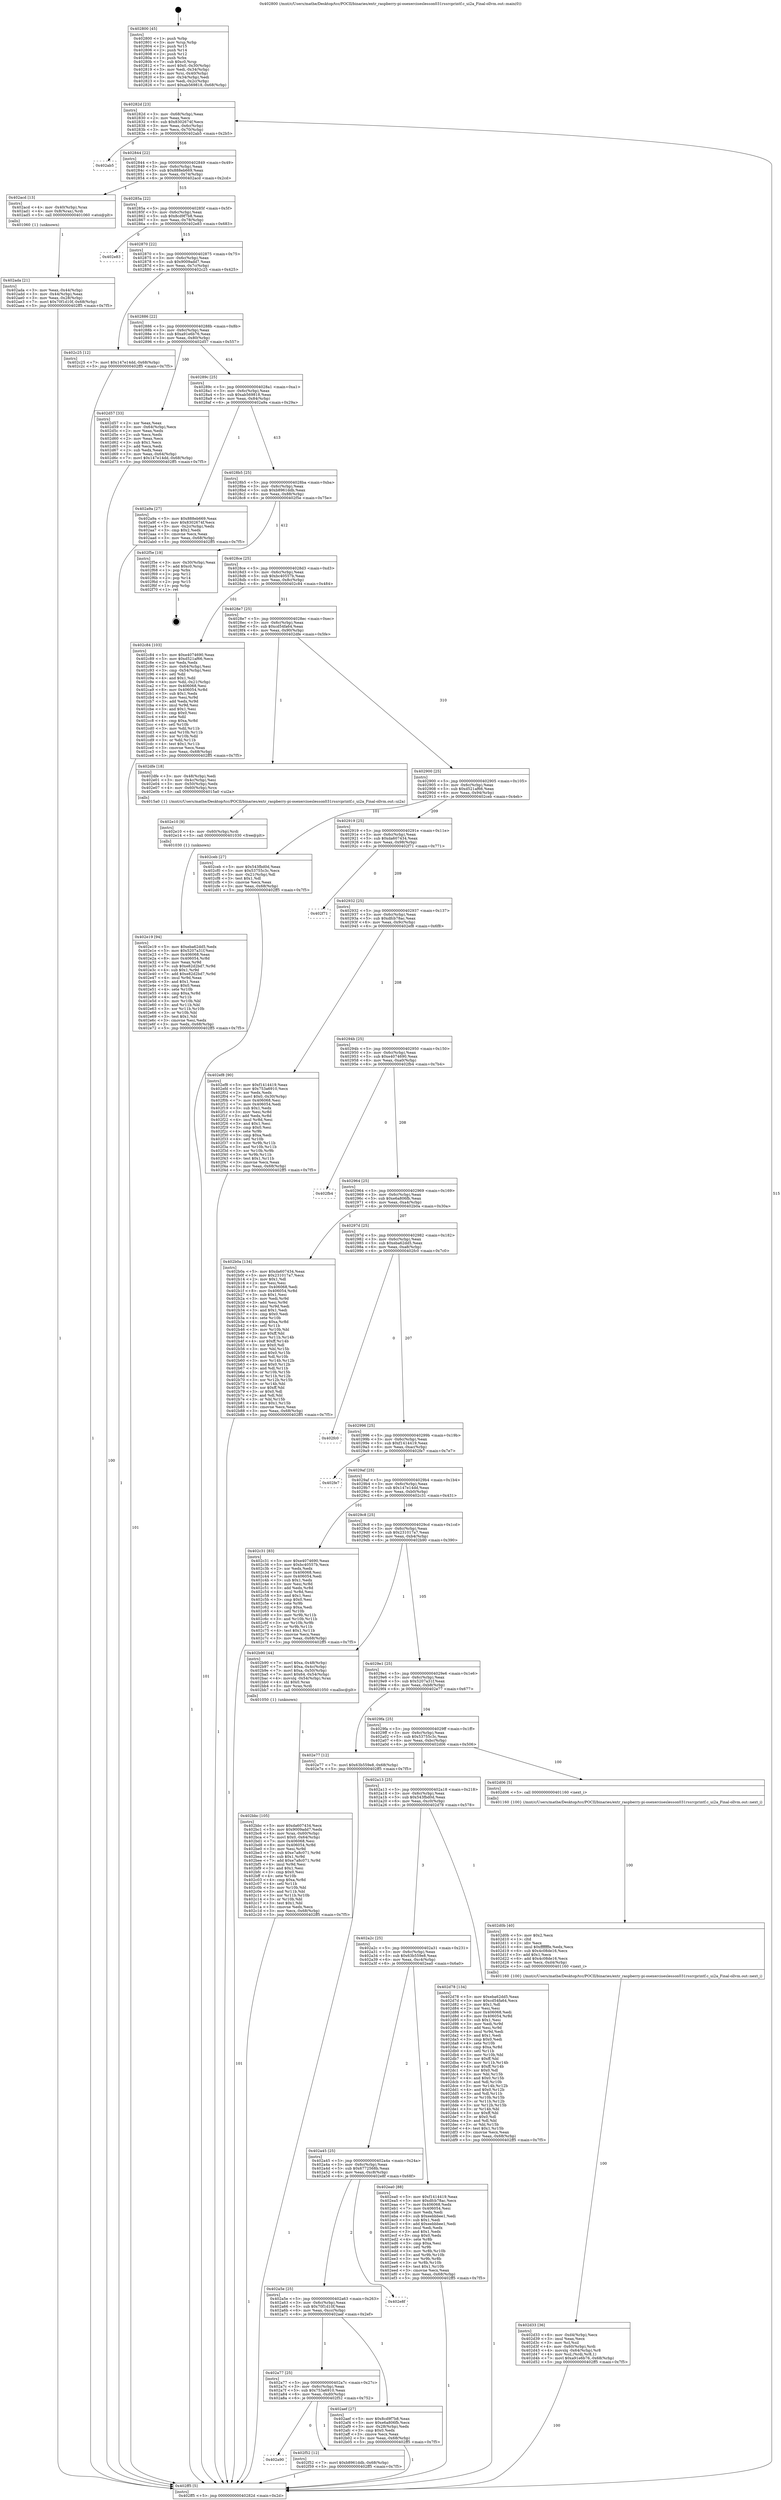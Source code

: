 digraph "0x402800" {
  label = "0x402800 (/mnt/c/Users/mathe/Desktop/tcc/POCII/binaries/extr_raspberry-pi-osexerciseslesson031rssrcprintf.c_ui2a_Final-ollvm.out::main(0))"
  labelloc = "t"
  node[shape=record]

  Entry [label="",width=0.3,height=0.3,shape=circle,fillcolor=black,style=filled]
  "0x40282d" [label="{
     0x40282d [23]\l
     | [instrs]\l
     &nbsp;&nbsp;0x40282d \<+3\>: mov -0x68(%rbp),%eax\l
     &nbsp;&nbsp;0x402830 \<+2\>: mov %eax,%ecx\l
     &nbsp;&nbsp;0x402832 \<+6\>: sub $0x8302674f,%ecx\l
     &nbsp;&nbsp;0x402838 \<+3\>: mov %eax,-0x6c(%rbp)\l
     &nbsp;&nbsp;0x40283b \<+3\>: mov %ecx,-0x70(%rbp)\l
     &nbsp;&nbsp;0x40283e \<+6\>: je 0000000000402ab5 \<main+0x2b5\>\l
  }"]
  "0x402ab5" [label="{
     0x402ab5\l
  }", style=dashed]
  "0x402844" [label="{
     0x402844 [22]\l
     | [instrs]\l
     &nbsp;&nbsp;0x402844 \<+5\>: jmp 0000000000402849 \<main+0x49\>\l
     &nbsp;&nbsp;0x402849 \<+3\>: mov -0x6c(%rbp),%eax\l
     &nbsp;&nbsp;0x40284c \<+5\>: sub $0x888eb669,%eax\l
     &nbsp;&nbsp;0x402851 \<+3\>: mov %eax,-0x74(%rbp)\l
     &nbsp;&nbsp;0x402854 \<+6\>: je 0000000000402acd \<main+0x2cd\>\l
  }"]
  Exit [label="",width=0.3,height=0.3,shape=circle,fillcolor=black,style=filled,peripheries=2]
  "0x402acd" [label="{
     0x402acd [13]\l
     | [instrs]\l
     &nbsp;&nbsp;0x402acd \<+4\>: mov -0x40(%rbp),%rax\l
     &nbsp;&nbsp;0x402ad1 \<+4\>: mov 0x8(%rax),%rdi\l
     &nbsp;&nbsp;0x402ad5 \<+5\>: call 0000000000401060 \<atoi@plt\>\l
     | [calls]\l
     &nbsp;&nbsp;0x401060 \{1\} (unknown)\l
  }"]
  "0x40285a" [label="{
     0x40285a [22]\l
     | [instrs]\l
     &nbsp;&nbsp;0x40285a \<+5\>: jmp 000000000040285f \<main+0x5f\>\l
     &nbsp;&nbsp;0x40285f \<+3\>: mov -0x6c(%rbp),%eax\l
     &nbsp;&nbsp;0x402862 \<+5\>: sub $0x8cd9f7b8,%eax\l
     &nbsp;&nbsp;0x402867 \<+3\>: mov %eax,-0x78(%rbp)\l
     &nbsp;&nbsp;0x40286a \<+6\>: je 0000000000402e83 \<main+0x683\>\l
  }"]
  "0x402a90" [label="{
     0x402a90\l
  }", style=dashed]
  "0x402e83" [label="{
     0x402e83\l
  }", style=dashed]
  "0x402870" [label="{
     0x402870 [22]\l
     | [instrs]\l
     &nbsp;&nbsp;0x402870 \<+5\>: jmp 0000000000402875 \<main+0x75\>\l
     &nbsp;&nbsp;0x402875 \<+3\>: mov -0x6c(%rbp),%eax\l
     &nbsp;&nbsp;0x402878 \<+5\>: sub $0x9009add7,%eax\l
     &nbsp;&nbsp;0x40287d \<+3\>: mov %eax,-0x7c(%rbp)\l
     &nbsp;&nbsp;0x402880 \<+6\>: je 0000000000402c25 \<main+0x425\>\l
  }"]
  "0x402f52" [label="{
     0x402f52 [12]\l
     | [instrs]\l
     &nbsp;&nbsp;0x402f52 \<+7\>: movl $0xb8961ddb,-0x68(%rbp)\l
     &nbsp;&nbsp;0x402f59 \<+5\>: jmp 0000000000402ff5 \<main+0x7f5\>\l
  }"]
  "0x402c25" [label="{
     0x402c25 [12]\l
     | [instrs]\l
     &nbsp;&nbsp;0x402c25 \<+7\>: movl $0x147e14dd,-0x68(%rbp)\l
     &nbsp;&nbsp;0x402c2c \<+5\>: jmp 0000000000402ff5 \<main+0x7f5\>\l
  }"]
  "0x402886" [label="{
     0x402886 [22]\l
     | [instrs]\l
     &nbsp;&nbsp;0x402886 \<+5\>: jmp 000000000040288b \<main+0x8b\>\l
     &nbsp;&nbsp;0x40288b \<+3\>: mov -0x6c(%rbp),%eax\l
     &nbsp;&nbsp;0x40288e \<+5\>: sub $0xa91e6b76,%eax\l
     &nbsp;&nbsp;0x402893 \<+3\>: mov %eax,-0x80(%rbp)\l
     &nbsp;&nbsp;0x402896 \<+6\>: je 0000000000402d57 \<main+0x557\>\l
  }"]
  "0x402e19" [label="{
     0x402e19 [94]\l
     | [instrs]\l
     &nbsp;&nbsp;0x402e19 \<+5\>: mov $0xeba62dd5,%edx\l
     &nbsp;&nbsp;0x402e1e \<+5\>: mov $0x5207a31f,%esi\l
     &nbsp;&nbsp;0x402e23 \<+7\>: mov 0x406068,%eax\l
     &nbsp;&nbsp;0x402e2a \<+8\>: mov 0x406054,%r8d\l
     &nbsp;&nbsp;0x402e32 \<+3\>: mov %eax,%r9d\l
     &nbsp;&nbsp;0x402e35 \<+7\>: sub $0xe82d2bd7,%r9d\l
     &nbsp;&nbsp;0x402e3c \<+4\>: sub $0x1,%r9d\l
     &nbsp;&nbsp;0x402e40 \<+7\>: add $0xe82d2bd7,%r9d\l
     &nbsp;&nbsp;0x402e47 \<+4\>: imul %r9d,%eax\l
     &nbsp;&nbsp;0x402e4b \<+3\>: and $0x1,%eax\l
     &nbsp;&nbsp;0x402e4e \<+3\>: cmp $0x0,%eax\l
     &nbsp;&nbsp;0x402e51 \<+4\>: sete %r10b\l
     &nbsp;&nbsp;0x402e55 \<+4\>: cmp $0xa,%r8d\l
     &nbsp;&nbsp;0x402e59 \<+4\>: setl %r11b\l
     &nbsp;&nbsp;0x402e5d \<+3\>: mov %r10b,%bl\l
     &nbsp;&nbsp;0x402e60 \<+3\>: and %r11b,%bl\l
     &nbsp;&nbsp;0x402e63 \<+3\>: xor %r11b,%r10b\l
     &nbsp;&nbsp;0x402e66 \<+3\>: or %r10b,%bl\l
     &nbsp;&nbsp;0x402e69 \<+3\>: test $0x1,%bl\l
     &nbsp;&nbsp;0x402e6c \<+3\>: cmovne %esi,%edx\l
     &nbsp;&nbsp;0x402e6f \<+3\>: mov %edx,-0x68(%rbp)\l
     &nbsp;&nbsp;0x402e72 \<+5\>: jmp 0000000000402ff5 \<main+0x7f5\>\l
  }"]
  "0x402d57" [label="{
     0x402d57 [33]\l
     | [instrs]\l
     &nbsp;&nbsp;0x402d57 \<+2\>: xor %eax,%eax\l
     &nbsp;&nbsp;0x402d59 \<+3\>: mov -0x64(%rbp),%ecx\l
     &nbsp;&nbsp;0x402d5c \<+2\>: mov %eax,%edx\l
     &nbsp;&nbsp;0x402d5e \<+2\>: sub %ecx,%edx\l
     &nbsp;&nbsp;0x402d60 \<+2\>: mov %eax,%ecx\l
     &nbsp;&nbsp;0x402d62 \<+3\>: sub $0x1,%ecx\l
     &nbsp;&nbsp;0x402d65 \<+2\>: add %ecx,%edx\l
     &nbsp;&nbsp;0x402d67 \<+2\>: sub %edx,%eax\l
     &nbsp;&nbsp;0x402d69 \<+3\>: mov %eax,-0x64(%rbp)\l
     &nbsp;&nbsp;0x402d6c \<+7\>: movl $0x147e14dd,-0x68(%rbp)\l
     &nbsp;&nbsp;0x402d73 \<+5\>: jmp 0000000000402ff5 \<main+0x7f5\>\l
  }"]
  "0x40289c" [label="{
     0x40289c [25]\l
     | [instrs]\l
     &nbsp;&nbsp;0x40289c \<+5\>: jmp 00000000004028a1 \<main+0xa1\>\l
     &nbsp;&nbsp;0x4028a1 \<+3\>: mov -0x6c(%rbp),%eax\l
     &nbsp;&nbsp;0x4028a4 \<+5\>: sub $0xab569818,%eax\l
     &nbsp;&nbsp;0x4028a9 \<+6\>: mov %eax,-0x84(%rbp)\l
     &nbsp;&nbsp;0x4028af \<+6\>: je 0000000000402a9a \<main+0x29a\>\l
  }"]
  "0x402e10" [label="{
     0x402e10 [9]\l
     | [instrs]\l
     &nbsp;&nbsp;0x402e10 \<+4\>: mov -0x60(%rbp),%rdi\l
     &nbsp;&nbsp;0x402e14 \<+5\>: call 0000000000401030 \<free@plt\>\l
     | [calls]\l
     &nbsp;&nbsp;0x401030 \{1\} (unknown)\l
  }"]
  "0x402a9a" [label="{
     0x402a9a [27]\l
     | [instrs]\l
     &nbsp;&nbsp;0x402a9a \<+5\>: mov $0x888eb669,%eax\l
     &nbsp;&nbsp;0x402a9f \<+5\>: mov $0x8302674f,%ecx\l
     &nbsp;&nbsp;0x402aa4 \<+3\>: mov -0x2c(%rbp),%edx\l
     &nbsp;&nbsp;0x402aa7 \<+3\>: cmp $0x2,%edx\l
     &nbsp;&nbsp;0x402aaa \<+3\>: cmovne %ecx,%eax\l
     &nbsp;&nbsp;0x402aad \<+3\>: mov %eax,-0x68(%rbp)\l
     &nbsp;&nbsp;0x402ab0 \<+5\>: jmp 0000000000402ff5 \<main+0x7f5\>\l
  }"]
  "0x4028b5" [label="{
     0x4028b5 [25]\l
     | [instrs]\l
     &nbsp;&nbsp;0x4028b5 \<+5\>: jmp 00000000004028ba \<main+0xba\>\l
     &nbsp;&nbsp;0x4028ba \<+3\>: mov -0x6c(%rbp),%eax\l
     &nbsp;&nbsp;0x4028bd \<+5\>: sub $0xb8961ddb,%eax\l
     &nbsp;&nbsp;0x4028c2 \<+6\>: mov %eax,-0x88(%rbp)\l
     &nbsp;&nbsp;0x4028c8 \<+6\>: je 0000000000402f5e \<main+0x75e\>\l
  }"]
  "0x402ff5" [label="{
     0x402ff5 [5]\l
     | [instrs]\l
     &nbsp;&nbsp;0x402ff5 \<+5\>: jmp 000000000040282d \<main+0x2d\>\l
  }"]
  "0x402800" [label="{
     0x402800 [45]\l
     | [instrs]\l
     &nbsp;&nbsp;0x402800 \<+1\>: push %rbp\l
     &nbsp;&nbsp;0x402801 \<+3\>: mov %rsp,%rbp\l
     &nbsp;&nbsp;0x402804 \<+2\>: push %r15\l
     &nbsp;&nbsp;0x402806 \<+2\>: push %r14\l
     &nbsp;&nbsp;0x402808 \<+2\>: push %r12\l
     &nbsp;&nbsp;0x40280a \<+1\>: push %rbx\l
     &nbsp;&nbsp;0x40280b \<+7\>: sub $0xc0,%rsp\l
     &nbsp;&nbsp;0x402812 \<+7\>: movl $0x0,-0x30(%rbp)\l
     &nbsp;&nbsp;0x402819 \<+3\>: mov %edi,-0x34(%rbp)\l
     &nbsp;&nbsp;0x40281c \<+4\>: mov %rsi,-0x40(%rbp)\l
     &nbsp;&nbsp;0x402820 \<+3\>: mov -0x34(%rbp),%edi\l
     &nbsp;&nbsp;0x402823 \<+3\>: mov %edi,-0x2c(%rbp)\l
     &nbsp;&nbsp;0x402826 \<+7\>: movl $0xab569818,-0x68(%rbp)\l
  }"]
  "0x402ada" [label="{
     0x402ada [21]\l
     | [instrs]\l
     &nbsp;&nbsp;0x402ada \<+3\>: mov %eax,-0x44(%rbp)\l
     &nbsp;&nbsp;0x402add \<+3\>: mov -0x44(%rbp),%eax\l
     &nbsp;&nbsp;0x402ae0 \<+3\>: mov %eax,-0x28(%rbp)\l
     &nbsp;&nbsp;0x402ae3 \<+7\>: movl $0x70f1d10f,-0x68(%rbp)\l
     &nbsp;&nbsp;0x402aea \<+5\>: jmp 0000000000402ff5 \<main+0x7f5\>\l
  }"]
  "0x402d33" [label="{
     0x402d33 [36]\l
     | [instrs]\l
     &nbsp;&nbsp;0x402d33 \<+6\>: mov -0xd4(%rbp),%ecx\l
     &nbsp;&nbsp;0x402d39 \<+3\>: imul %eax,%ecx\l
     &nbsp;&nbsp;0x402d3c \<+3\>: mov %cl,%sil\l
     &nbsp;&nbsp;0x402d3f \<+4\>: mov -0x60(%rbp),%rdi\l
     &nbsp;&nbsp;0x402d43 \<+4\>: movslq -0x64(%rbp),%r8\l
     &nbsp;&nbsp;0x402d47 \<+4\>: mov %sil,(%rdi,%r8,1)\l
     &nbsp;&nbsp;0x402d4b \<+7\>: movl $0xa91e6b76,-0x68(%rbp)\l
     &nbsp;&nbsp;0x402d52 \<+5\>: jmp 0000000000402ff5 \<main+0x7f5\>\l
  }"]
  "0x402f5e" [label="{
     0x402f5e [19]\l
     | [instrs]\l
     &nbsp;&nbsp;0x402f5e \<+3\>: mov -0x30(%rbp),%eax\l
     &nbsp;&nbsp;0x402f61 \<+7\>: add $0xc0,%rsp\l
     &nbsp;&nbsp;0x402f68 \<+1\>: pop %rbx\l
     &nbsp;&nbsp;0x402f69 \<+2\>: pop %r12\l
     &nbsp;&nbsp;0x402f6b \<+2\>: pop %r14\l
     &nbsp;&nbsp;0x402f6d \<+2\>: pop %r15\l
     &nbsp;&nbsp;0x402f6f \<+1\>: pop %rbp\l
     &nbsp;&nbsp;0x402f70 \<+1\>: ret\l
  }"]
  "0x4028ce" [label="{
     0x4028ce [25]\l
     | [instrs]\l
     &nbsp;&nbsp;0x4028ce \<+5\>: jmp 00000000004028d3 \<main+0xd3\>\l
     &nbsp;&nbsp;0x4028d3 \<+3\>: mov -0x6c(%rbp),%eax\l
     &nbsp;&nbsp;0x4028d6 \<+5\>: sub $0xbc40557b,%eax\l
     &nbsp;&nbsp;0x4028db \<+6\>: mov %eax,-0x8c(%rbp)\l
     &nbsp;&nbsp;0x4028e1 \<+6\>: je 0000000000402c84 \<main+0x484\>\l
  }"]
  "0x402d0b" [label="{
     0x402d0b [40]\l
     | [instrs]\l
     &nbsp;&nbsp;0x402d0b \<+5\>: mov $0x2,%ecx\l
     &nbsp;&nbsp;0x402d10 \<+1\>: cltd\l
     &nbsp;&nbsp;0x402d11 \<+2\>: idiv %ecx\l
     &nbsp;&nbsp;0x402d13 \<+6\>: imul $0xfffffffe,%edx,%ecx\l
     &nbsp;&nbsp;0x402d19 \<+6\>: sub $0x4c08de16,%ecx\l
     &nbsp;&nbsp;0x402d1f \<+3\>: add $0x1,%ecx\l
     &nbsp;&nbsp;0x402d22 \<+6\>: add $0x4c08de16,%ecx\l
     &nbsp;&nbsp;0x402d28 \<+6\>: mov %ecx,-0xd4(%rbp)\l
     &nbsp;&nbsp;0x402d2e \<+5\>: call 0000000000401160 \<next_i\>\l
     | [calls]\l
     &nbsp;&nbsp;0x401160 \{100\} (/mnt/c/Users/mathe/Desktop/tcc/POCII/binaries/extr_raspberry-pi-osexerciseslesson031rssrcprintf.c_ui2a_Final-ollvm.out::next_i)\l
  }"]
  "0x402c84" [label="{
     0x402c84 [103]\l
     | [instrs]\l
     &nbsp;&nbsp;0x402c84 \<+5\>: mov $0xe4074690,%eax\l
     &nbsp;&nbsp;0x402c89 \<+5\>: mov $0xd521af66,%ecx\l
     &nbsp;&nbsp;0x402c8e \<+2\>: xor %edx,%edx\l
     &nbsp;&nbsp;0x402c90 \<+3\>: mov -0x64(%rbp),%esi\l
     &nbsp;&nbsp;0x402c93 \<+3\>: cmp -0x54(%rbp),%esi\l
     &nbsp;&nbsp;0x402c96 \<+4\>: setl %dil\l
     &nbsp;&nbsp;0x402c9a \<+4\>: and $0x1,%dil\l
     &nbsp;&nbsp;0x402c9e \<+4\>: mov %dil,-0x21(%rbp)\l
     &nbsp;&nbsp;0x402ca2 \<+7\>: mov 0x406068,%esi\l
     &nbsp;&nbsp;0x402ca9 \<+8\>: mov 0x406054,%r8d\l
     &nbsp;&nbsp;0x402cb1 \<+3\>: sub $0x1,%edx\l
     &nbsp;&nbsp;0x402cb4 \<+3\>: mov %esi,%r9d\l
     &nbsp;&nbsp;0x402cb7 \<+3\>: add %edx,%r9d\l
     &nbsp;&nbsp;0x402cba \<+4\>: imul %r9d,%esi\l
     &nbsp;&nbsp;0x402cbe \<+3\>: and $0x1,%esi\l
     &nbsp;&nbsp;0x402cc1 \<+3\>: cmp $0x0,%esi\l
     &nbsp;&nbsp;0x402cc4 \<+4\>: sete %dil\l
     &nbsp;&nbsp;0x402cc8 \<+4\>: cmp $0xa,%r8d\l
     &nbsp;&nbsp;0x402ccc \<+4\>: setl %r10b\l
     &nbsp;&nbsp;0x402cd0 \<+3\>: mov %dil,%r11b\l
     &nbsp;&nbsp;0x402cd3 \<+3\>: and %r10b,%r11b\l
     &nbsp;&nbsp;0x402cd6 \<+3\>: xor %r10b,%dil\l
     &nbsp;&nbsp;0x402cd9 \<+3\>: or %dil,%r11b\l
     &nbsp;&nbsp;0x402cdc \<+4\>: test $0x1,%r11b\l
     &nbsp;&nbsp;0x402ce0 \<+3\>: cmovne %ecx,%eax\l
     &nbsp;&nbsp;0x402ce3 \<+3\>: mov %eax,-0x68(%rbp)\l
     &nbsp;&nbsp;0x402ce6 \<+5\>: jmp 0000000000402ff5 \<main+0x7f5\>\l
  }"]
  "0x4028e7" [label="{
     0x4028e7 [25]\l
     | [instrs]\l
     &nbsp;&nbsp;0x4028e7 \<+5\>: jmp 00000000004028ec \<main+0xec\>\l
     &nbsp;&nbsp;0x4028ec \<+3\>: mov -0x6c(%rbp),%eax\l
     &nbsp;&nbsp;0x4028ef \<+5\>: sub $0xcd54fa64,%eax\l
     &nbsp;&nbsp;0x4028f4 \<+6\>: mov %eax,-0x90(%rbp)\l
     &nbsp;&nbsp;0x4028fa \<+6\>: je 0000000000402dfe \<main+0x5fe\>\l
  }"]
  "0x402bbc" [label="{
     0x402bbc [105]\l
     | [instrs]\l
     &nbsp;&nbsp;0x402bbc \<+5\>: mov $0xda607434,%ecx\l
     &nbsp;&nbsp;0x402bc1 \<+5\>: mov $0x9009add7,%edx\l
     &nbsp;&nbsp;0x402bc6 \<+4\>: mov %rax,-0x60(%rbp)\l
     &nbsp;&nbsp;0x402bca \<+7\>: movl $0x0,-0x64(%rbp)\l
     &nbsp;&nbsp;0x402bd1 \<+7\>: mov 0x406068,%esi\l
     &nbsp;&nbsp;0x402bd8 \<+8\>: mov 0x406054,%r8d\l
     &nbsp;&nbsp;0x402be0 \<+3\>: mov %esi,%r9d\l
     &nbsp;&nbsp;0x402be3 \<+7\>: sub $0xe7a8c071,%r9d\l
     &nbsp;&nbsp;0x402bea \<+4\>: sub $0x1,%r9d\l
     &nbsp;&nbsp;0x402bee \<+7\>: add $0xe7a8c071,%r9d\l
     &nbsp;&nbsp;0x402bf5 \<+4\>: imul %r9d,%esi\l
     &nbsp;&nbsp;0x402bf9 \<+3\>: and $0x1,%esi\l
     &nbsp;&nbsp;0x402bfc \<+3\>: cmp $0x0,%esi\l
     &nbsp;&nbsp;0x402bff \<+4\>: sete %r10b\l
     &nbsp;&nbsp;0x402c03 \<+4\>: cmp $0xa,%r8d\l
     &nbsp;&nbsp;0x402c07 \<+4\>: setl %r11b\l
     &nbsp;&nbsp;0x402c0b \<+3\>: mov %r10b,%bl\l
     &nbsp;&nbsp;0x402c0e \<+3\>: and %r11b,%bl\l
     &nbsp;&nbsp;0x402c11 \<+3\>: xor %r11b,%r10b\l
     &nbsp;&nbsp;0x402c14 \<+3\>: or %r10b,%bl\l
     &nbsp;&nbsp;0x402c17 \<+3\>: test $0x1,%bl\l
     &nbsp;&nbsp;0x402c1a \<+3\>: cmovne %edx,%ecx\l
     &nbsp;&nbsp;0x402c1d \<+3\>: mov %ecx,-0x68(%rbp)\l
     &nbsp;&nbsp;0x402c20 \<+5\>: jmp 0000000000402ff5 \<main+0x7f5\>\l
  }"]
  "0x402dfe" [label="{
     0x402dfe [18]\l
     | [instrs]\l
     &nbsp;&nbsp;0x402dfe \<+3\>: mov -0x48(%rbp),%edi\l
     &nbsp;&nbsp;0x402e01 \<+3\>: mov -0x4c(%rbp),%esi\l
     &nbsp;&nbsp;0x402e04 \<+3\>: mov -0x50(%rbp),%edx\l
     &nbsp;&nbsp;0x402e07 \<+4\>: mov -0x60(%rbp),%rcx\l
     &nbsp;&nbsp;0x402e0b \<+5\>: call 00000000004015a0 \<ui2a\>\l
     | [calls]\l
     &nbsp;&nbsp;0x4015a0 \{1\} (/mnt/c/Users/mathe/Desktop/tcc/POCII/binaries/extr_raspberry-pi-osexerciseslesson031rssrcprintf.c_ui2a_Final-ollvm.out::ui2a)\l
  }"]
  "0x402900" [label="{
     0x402900 [25]\l
     | [instrs]\l
     &nbsp;&nbsp;0x402900 \<+5\>: jmp 0000000000402905 \<main+0x105\>\l
     &nbsp;&nbsp;0x402905 \<+3\>: mov -0x6c(%rbp),%eax\l
     &nbsp;&nbsp;0x402908 \<+5\>: sub $0xd521af66,%eax\l
     &nbsp;&nbsp;0x40290d \<+6\>: mov %eax,-0x94(%rbp)\l
     &nbsp;&nbsp;0x402913 \<+6\>: je 0000000000402ceb \<main+0x4eb\>\l
  }"]
  "0x402a77" [label="{
     0x402a77 [25]\l
     | [instrs]\l
     &nbsp;&nbsp;0x402a77 \<+5\>: jmp 0000000000402a7c \<main+0x27c\>\l
     &nbsp;&nbsp;0x402a7c \<+3\>: mov -0x6c(%rbp),%eax\l
     &nbsp;&nbsp;0x402a7f \<+5\>: sub $0x753a6910,%eax\l
     &nbsp;&nbsp;0x402a84 \<+6\>: mov %eax,-0xd0(%rbp)\l
     &nbsp;&nbsp;0x402a8a \<+6\>: je 0000000000402f52 \<main+0x752\>\l
  }"]
  "0x402ceb" [label="{
     0x402ceb [27]\l
     | [instrs]\l
     &nbsp;&nbsp;0x402ceb \<+5\>: mov $0x543fbd0d,%eax\l
     &nbsp;&nbsp;0x402cf0 \<+5\>: mov $0x53755c3c,%ecx\l
     &nbsp;&nbsp;0x402cf5 \<+3\>: mov -0x21(%rbp),%dl\l
     &nbsp;&nbsp;0x402cf8 \<+3\>: test $0x1,%dl\l
     &nbsp;&nbsp;0x402cfb \<+3\>: cmovne %ecx,%eax\l
     &nbsp;&nbsp;0x402cfe \<+3\>: mov %eax,-0x68(%rbp)\l
     &nbsp;&nbsp;0x402d01 \<+5\>: jmp 0000000000402ff5 \<main+0x7f5\>\l
  }"]
  "0x402919" [label="{
     0x402919 [25]\l
     | [instrs]\l
     &nbsp;&nbsp;0x402919 \<+5\>: jmp 000000000040291e \<main+0x11e\>\l
     &nbsp;&nbsp;0x40291e \<+3\>: mov -0x6c(%rbp),%eax\l
     &nbsp;&nbsp;0x402921 \<+5\>: sub $0xda607434,%eax\l
     &nbsp;&nbsp;0x402926 \<+6\>: mov %eax,-0x98(%rbp)\l
     &nbsp;&nbsp;0x40292c \<+6\>: je 0000000000402f71 \<main+0x771\>\l
  }"]
  "0x402aef" [label="{
     0x402aef [27]\l
     | [instrs]\l
     &nbsp;&nbsp;0x402aef \<+5\>: mov $0x8cd9f7b8,%eax\l
     &nbsp;&nbsp;0x402af4 \<+5\>: mov $0xe6a806fb,%ecx\l
     &nbsp;&nbsp;0x402af9 \<+3\>: mov -0x28(%rbp),%edx\l
     &nbsp;&nbsp;0x402afc \<+3\>: cmp $0x0,%edx\l
     &nbsp;&nbsp;0x402aff \<+3\>: cmove %ecx,%eax\l
     &nbsp;&nbsp;0x402b02 \<+3\>: mov %eax,-0x68(%rbp)\l
     &nbsp;&nbsp;0x402b05 \<+5\>: jmp 0000000000402ff5 \<main+0x7f5\>\l
  }"]
  "0x402f71" [label="{
     0x402f71\l
  }", style=dashed]
  "0x402932" [label="{
     0x402932 [25]\l
     | [instrs]\l
     &nbsp;&nbsp;0x402932 \<+5\>: jmp 0000000000402937 \<main+0x137\>\l
     &nbsp;&nbsp;0x402937 \<+3\>: mov -0x6c(%rbp),%eax\l
     &nbsp;&nbsp;0x40293a \<+5\>: sub $0xdfcb78ac,%eax\l
     &nbsp;&nbsp;0x40293f \<+6\>: mov %eax,-0x9c(%rbp)\l
     &nbsp;&nbsp;0x402945 \<+6\>: je 0000000000402ef8 \<main+0x6f8\>\l
  }"]
  "0x402a5e" [label="{
     0x402a5e [25]\l
     | [instrs]\l
     &nbsp;&nbsp;0x402a5e \<+5\>: jmp 0000000000402a63 \<main+0x263\>\l
     &nbsp;&nbsp;0x402a63 \<+3\>: mov -0x6c(%rbp),%eax\l
     &nbsp;&nbsp;0x402a66 \<+5\>: sub $0x70f1d10f,%eax\l
     &nbsp;&nbsp;0x402a6b \<+6\>: mov %eax,-0xcc(%rbp)\l
     &nbsp;&nbsp;0x402a71 \<+6\>: je 0000000000402aef \<main+0x2ef\>\l
  }"]
  "0x402ef8" [label="{
     0x402ef8 [90]\l
     | [instrs]\l
     &nbsp;&nbsp;0x402ef8 \<+5\>: mov $0xf1414419,%eax\l
     &nbsp;&nbsp;0x402efd \<+5\>: mov $0x753a6910,%ecx\l
     &nbsp;&nbsp;0x402f02 \<+2\>: xor %edx,%edx\l
     &nbsp;&nbsp;0x402f04 \<+7\>: movl $0x0,-0x30(%rbp)\l
     &nbsp;&nbsp;0x402f0b \<+7\>: mov 0x406068,%esi\l
     &nbsp;&nbsp;0x402f12 \<+7\>: mov 0x406054,%edi\l
     &nbsp;&nbsp;0x402f19 \<+3\>: sub $0x1,%edx\l
     &nbsp;&nbsp;0x402f1c \<+3\>: mov %esi,%r8d\l
     &nbsp;&nbsp;0x402f1f \<+3\>: add %edx,%r8d\l
     &nbsp;&nbsp;0x402f22 \<+4\>: imul %r8d,%esi\l
     &nbsp;&nbsp;0x402f26 \<+3\>: and $0x1,%esi\l
     &nbsp;&nbsp;0x402f29 \<+3\>: cmp $0x0,%esi\l
     &nbsp;&nbsp;0x402f2c \<+4\>: sete %r9b\l
     &nbsp;&nbsp;0x402f30 \<+3\>: cmp $0xa,%edi\l
     &nbsp;&nbsp;0x402f33 \<+4\>: setl %r10b\l
     &nbsp;&nbsp;0x402f37 \<+3\>: mov %r9b,%r11b\l
     &nbsp;&nbsp;0x402f3a \<+3\>: and %r10b,%r11b\l
     &nbsp;&nbsp;0x402f3d \<+3\>: xor %r10b,%r9b\l
     &nbsp;&nbsp;0x402f40 \<+3\>: or %r9b,%r11b\l
     &nbsp;&nbsp;0x402f43 \<+4\>: test $0x1,%r11b\l
     &nbsp;&nbsp;0x402f47 \<+3\>: cmovne %ecx,%eax\l
     &nbsp;&nbsp;0x402f4a \<+3\>: mov %eax,-0x68(%rbp)\l
     &nbsp;&nbsp;0x402f4d \<+5\>: jmp 0000000000402ff5 \<main+0x7f5\>\l
  }"]
  "0x40294b" [label="{
     0x40294b [25]\l
     | [instrs]\l
     &nbsp;&nbsp;0x40294b \<+5\>: jmp 0000000000402950 \<main+0x150\>\l
     &nbsp;&nbsp;0x402950 \<+3\>: mov -0x6c(%rbp),%eax\l
     &nbsp;&nbsp;0x402953 \<+5\>: sub $0xe4074690,%eax\l
     &nbsp;&nbsp;0x402958 \<+6\>: mov %eax,-0xa0(%rbp)\l
     &nbsp;&nbsp;0x40295e \<+6\>: je 0000000000402fb4 \<main+0x7b4\>\l
  }"]
  "0x402e8f" [label="{
     0x402e8f\l
  }", style=dashed]
  "0x402fb4" [label="{
     0x402fb4\l
  }", style=dashed]
  "0x402964" [label="{
     0x402964 [25]\l
     | [instrs]\l
     &nbsp;&nbsp;0x402964 \<+5\>: jmp 0000000000402969 \<main+0x169\>\l
     &nbsp;&nbsp;0x402969 \<+3\>: mov -0x6c(%rbp),%eax\l
     &nbsp;&nbsp;0x40296c \<+5\>: sub $0xe6a806fb,%eax\l
     &nbsp;&nbsp;0x402971 \<+6\>: mov %eax,-0xa4(%rbp)\l
     &nbsp;&nbsp;0x402977 \<+6\>: je 0000000000402b0a \<main+0x30a\>\l
  }"]
  "0x402a45" [label="{
     0x402a45 [25]\l
     | [instrs]\l
     &nbsp;&nbsp;0x402a45 \<+5\>: jmp 0000000000402a4a \<main+0x24a\>\l
     &nbsp;&nbsp;0x402a4a \<+3\>: mov -0x6c(%rbp),%eax\l
     &nbsp;&nbsp;0x402a4d \<+5\>: sub $0x6772568b,%eax\l
     &nbsp;&nbsp;0x402a52 \<+6\>: mov %eax,-0xc8(%rbp)\l
     &nbsp;&nbsp;0x402a58 \<+6\>: je 0000000000402e8f \<main+0x68f\>\l
  }"]
  "0x402b0a" [label="{
     0x402b0a [134]\l
     | [instrs]\l
     &nbsp;&nbsp;0x402b0a \<+5\>: mov $0xda607434,%eax\l
     &nbsp;&nbsp;0x402b0f \<+5\>: mov $0x231017a7,%ecx\l
     &nbsp;&nbsp;0x402b14 \<+2\>: mov $0x1,%dl\l
     &nbsp;&nbsp;0x402b16 \<+2\>: xor %esi,%esi\l
     &nbsp;&nbsp;0x402b18 \<+7\>: mov 0x406068,%edi\l
     &nbsp;&nbsp;0x402b1f \<+8\>: mov 0x406054,%r8d\l
     &nbsp;&nbsp;0x402b27 \<+3\>: sub $0x1,%esi\l
     &nbsp;&nbsp;0x402b2a \<+3\>: mov %edi,%r9d\l
     &nbsp;&nbsp;0x402b2d \<+3\>: add %esi,%r9d\l
     &nbsp;&nbsp;0x402b30 \<+4\>: imul %r9d,%edi\l
     &nbsp;&nbsp;0x402b34 \<+3\>: and $0x1,%edi\l
     &nbsp;&nbsp;0x402b37 \<+3\>: cmp $0x0,%edi\l
     &nbsp;&nbsp;0x402b3a \<+4\>: sete %r10b\l
     &nbsp;&nbsp;0x402b3e \<+4\>: cmp $0xa,%r8d\l
     &nbsp;&nbsp;0x402b42 \<+4\>: setl %r11b\l
     &nbsp;&nbsp;0x402b46 \<+3\>: mov %r10b,%bl\l
     &nbsp;&nbsp;0x402b49 \<+3\>: xor $0xff,%bl\l
     &nbsp;&nbsp;0x402b4c \<+3\>: mov %r11b,%r14b\l
     &nbsp;&nbsp;0x402b4f \<+4\>: xor $0xff,%r14b\l
     &nbsp;&nbsp;0x402b53 \<+3\>: xor $0x0,%dl\l
     &nbsp;&nbsp;0x402b56 \<+3\>: mov %bl,%r15b\l
     &nbsp;&nbsp;0x402b59 \<+4\>: and $0x0,%r15b\l
     &nbsp;&nbsp;0x402b5d \<+3\>: and %dl,%r10b\l
     &nbsp;&nbsp;0x402b60 \<+3\>: mov %r14b,%r12b\l
     &nbsp;&nbsp;0x402b63 \<+4\>: and $0x0,%r12b\l
     &nbsp;&nbsp;0x402b67 \<+3\>: and %dl,%r11b\l
     &nbsp;&nbsp;0x402b6a \<+3\>: or %r10b,%r15b\l
     &nbsp;&nbsp;0x402b6d \<+3\>: or %r11b,%r12b\l
     &nbsp;&nbsp;0x402b70 \<+3\>: xor %r12b,%r15b\l
     &nbsp;&nbsp;0x402b73 \<+3\>: or %r14b,%bl\l
     &nbsp;&nbsp;0x402b76 \<+3\>: xor $0xff,%bl\l
     &nbsp;&nbsp;0x402b79 \<+3\>: or $0x0,%dl\l
     &nbsp;&nbsp;0x402b7c \<+2\>: and %dl,%bl\l
     &nbsp;&nbsp;0x402b7e \<+3\>: or %bl,%r15b\l
     &nbsp;&nbsp;0x402b81 \<+4\>: test $0x1,%r15b\l
     &nbsp;&nbsp;0x402b85 \<+3\>: cmovne %ecx,%eax\l
     &nbsp;&nbsp;0x402b88 \<+3\>: mov %eax,-0x68(%rbp)\l
     &nbsp;&nbsp;0x402b8b \<+5\>: jmp 0000000000402ff5 \<main+0x7f5\>\l
  }"]
  "0x40297d" [label="{
     0x40297d [25]\l
     | [instrs]\l
     &nbsp;&nbsp;0x40297d \<+5\>: jmp 0000000000402982 \<main+0x182\>\l
     &nbsp;&nbsp;0x402982 \<+3\>: mov -0x6c(%rbp),%eax\l
     &nbsp;&nbsp;0x402985 \<+5\>: sub $0xeba62dd5,%eax\l
     &nbsp;&nbsp;0x40298a \<+6\>: mov %eax,-0xa8(%rbp)\l
     &nbsp;&nbsp;0x402990 \<+6\>: je 0000000000402fc0 \<main+0x7c0\>\l
  }"]
  "0x402ea0" [label="{
     0x402ea0 [88]\l
     | [instrs]\l
     &nbsp;&nbsp;0x402ea0 \<+5\>: mov $0xf1414419,%eax\l
     &nbsp;&nbsp;0x402ea5 \<+5\>: mov $0xdfcb78ac,%ecx\l
     &nbsp;&nbsp;0x402eaa \<+7\>: mov 0x406068,%edx\l
     &nbsp;&nbsp;0x402eb1 \<+7\>: mov 0x406054,%esi\l
     &nbsp;&nbsp;0x402eb8 \<+2\>: mov %edx,%edi\l
     &nbsp;&nbsp;0x402eba \<+6\>: sub $0xeebbbee1,%edi\l
     &nbsp;&nbsp;0x402ec0 \<+3\>: sub $0x1,%edi\l
     &nbsp;&nbsp;0x402ec3 \<+6\>: add $0xeebbbee1,%edi\l
     &nbsp;&nbsp;0x402ec9 \<+3\>: imul %edi,%edx\l
     &nbsp;&nbsp;0x402ecc \<+3\>: and $0x1,%edx\l
     &nbsp;&nbsp;0x402ecf \<+3\>: cmp $0x0,%edx\l
     &nbsp;&nbsp;0x402ed2 \<+4\>: sete %r8b\l
     &nbsp;&nbsp;0x402ed6 \<+3\>: cmp $0xa,%esi\l
     &nbsp;&nbsp;0x402ed9 \<+4\>: setl %r9b\l
     &nbsp;&nbsp;0x402edd \<+3\>: mov %r8b,%r10b\l
     &nbsp;&nbsp;0x402ee0 \<+3\>: and %r9b,%r10b\l
     &nbsp;&nbsp;0x402ee3 \<+3\>: xor %r9b,%r8b\l
     &nbsp;&nbsp;0x402ee6 \<+3\>: or %r8b,%r10b\l
     &nbsp;&nbsp;0x402ee9 \<+4\>: test $0x1,%r10b\l
     &nbsp;&nbsp;0x402eed \<+3\>: cmovne %ecx,%eax\l
     &nbsp;&nbsp;0x402ef0 \<+3\>: mov %eax,-0x68(%rbp)\l
     &nbsp;&nbsp;0x402ef3 \<+5\>: jmp 0000000000402ff5 \<main+0x7f5\>\l
  }"]
  "0x402fc0" [label="{
     0x402fc0\l
  }", style=dashed]
  "0x402996" [label="{
     0x402996 [25]\l
     | [instrs]\l
     &nbsp;&nbsp;0x402996 \<+5\>: jmp 000000000040299b \<main+0x19b\>\l
     &nbsp;&nbsp;0x40299b \<+3\>: mov -0x6c(%rbp),%eax\l
     &nbsp;&nbsp;0x40299e \<+5\>: sub $0xf1414419,%eax\l
     &nbsp;&nbsp;0x4029a3 \<+6\>: mov %eax,-0xac(%rbp)\l
     &nbsp;&nbsp;0x4029a9 \<+6\>: je 0000000000402fe7 \<main+0x7e7\>\l
  }"]
  "0x402a2c" [label="{
     0x402a2c [25]\l
     | [instrs]\l
     &nbsp;&nbsp;0x402a2c \<+5\>: jmp 0000000000402a31 \<main+0x231\>\l
     &nbsp;&nbsp;0x402a31 \<+3\>: mov -0x6c(%rbp),%eax\l
     &nbsp;&nbsp;0x402a34 \<+5\>: sub $0x63b559e8,%eax\l
     &nbsp;&nbsp;0x402a39 \<+6\>: mov %eax,-0xc4(%rbp)\l
     &nbsp;&nbsp;0x402a3f \<+6\>: je 0000000000402ea0 \<main+0x6a0\>\l
  }"]
  "0x402fe7" [label="{
     0x402fe7\l
  }", style=dashed]
  "0x4029af" [label="{
     0x4029af [25]\l
     | [instrs]\l
     &nbsp;&nbsp;0x4029af \<+5\>: jmp 00000000004029b4 \<main+0x1b4\>\l
     &nbsp;&nbsp;0x4029b4 \<+3\>: mov -0x6c(%rbp),%eax\l
     &nbsp;&nbsp;0x4029b7 \<+5\>: sub $0x147e14dd,%eax\l
     &nbsp;&nbsp;0x4029bc \<+6\>: mov %eax,-0xb0(%rbp)\l
     &nbsp;&nbsp;0x4029c2 \<+6\>: je 0000000000402c31 \<main+0x431\>\l
  }"]
  "0x402d78" [label="{
     0x402d78 [134]\l
     | [instrs]\l
     &nbsp;&nbsp;0x402d78 \<+5\>: mov $0xeba62dd5,%eax\l
     &nbsp;&nbsp;0x402d7d \<+5\>: mov $0xcd54fa64,%ecx\l
     &nbsp;&nbsp;0x402d82 \<+2\>: mov $0x1,%dl\l
     &nbsp;&nbsp;0x402d84 \<+2\>: xor %esi,%esi\l
     &nbsp;&nbsp;0x402d86 \<+7\>: mov 0x406068,%edi\l
     &nbsp;&nbsp;0x402d8d \<+8\>: mov 0x406054,%r8d\l
     &nbsp;&nbsp;0x402d95 \<+3\>: sub $0x1,%esi\l
     &nbsp;&nbsp;0x402d98 \<+3\>: mov %edi,%r9d\l
     &nbsp;&nbsp;0x402d9b \<+3\>: add %esi,%r9d\l
     &nbsp;&nbsp;0x402d9e \<+4\>: imul %r9d,%edi\l
     &nbsp;&nbsp;0x402da2 \<+3\>: and $0x1,%edi\l
     &nbsp;&nbsp;0x402da5 \<+3\>: cmp $0x0,%edi\l
     &nbsp;&nbsp;0x402da8 \<+4\>: sete %r10b\l
     &nbsp;&nbsp;0x402dac \<+4\>: cmp $0xa,%r8d\l
     &nbsp;&nbsp;0x402db0 \<+4\>: setl %r11b\l
     &nbsp;&nbsp;0x402db4 \<+3\>: mov %r10b,%bl\l
     &nbsp;&nbsp;0x402db7 \<+3\>: xor $0xff,%bl\l
     &nbsp;&nbsp;0x402dba \<+3\>: mov %r11b,%r14b\l
     &nbsp;&nbsp;0x402dbd \<+4\>: xor $0xff,%r14b\l
     &nbsp;&nbsp;0x402dc1 \<+3\>: xor $0x0,%dl\l
     &nbsp;&nbsp;0x402dc4 \<+3\>: mov %bl,%r15b\l
     &nbsp;&nbsp;0x402dc7 \<+4\>: and $0x0,%r15b\l
     &nbsp;&nbsp;0x402dcb \<+3\>: and %dl,%r10b\l
     &nbsp;&nbsp;0x402dce \<+3\>: mov %r14b,%r12b\l
     &nbsp;&nbsp;0x402dd1 \<+4\>: and $0x0,%r12b\l
     &nbsp;&nbsp;0x402dd5 \<+3\>: and %dl,%r11b\l
     &nbsp;&nbsp;0x402dd8 \<+3\>: or %r10b,%r15b\l
     &nbsp;&nbsp;0x402ddb \<+3\>: or %r11b,%r12b\l
     &nbsp;&nbsp;0x402dde \<+3\>: xor %r12b,%r15b\l
     &nbsp;&nbsp;0x402de1 \<+3\>: or %r14b,%bl\l
     &nbsp;&nbsp;0x402de4 \<+3\>: xor $0xff,%bl\l
     &nbsp;&nbsp;0x402de7 \<+3\>: or $0x0,%dl\l
     &nbsp;&nbsp;0x402dea \<+2\>: and %dl,%bl\l
     &nbsp;&nbsp;0x402dec \<+3\>: or %bl,%r15b\l
     &nbsp;&nbsp;0x402def \<+4\>: test $0x1,%r15b\l
     &nbsp;&nbsp;0x402df3 \<+3\>: cmovne %ecx,%eax\l
     &nbsp;&nbsp;0x402df6 \<+3\>: mov %eax,-0x68(%rbp)\l
     &nbsp;&nbsp;0x402df9 \<+5\>: jmp 0000000000402ff5 \<main+0x7f5\>\l
  }"]
  "0x402c31" [label="{
     0x402c31 [83]\l
     | [instrs]\l
     &nbsp;&nbsp;0x402c31 \<+5\>: mov $0xe4074690,%eax\l
     &nbsp;&nbsp;0x402c36 \<+5\>: mov $0xbc40557b,%ecx\l
     &nbsp;&nbsp;0x402c3b \<+2\>: xor %edx,%edx\l
     &nbsp;&nbsp;0x402c3d \<+7\>: mov 0x406068,%esi\l
     &nbsp;&nbsp;0x402c44 \<+7\>: mov 0x406054,%edi\l
     &nbsp;&nbsp;0x402c4b \<+3\>: sub $0x1,%edx\l
     &nbsp;&nbsp;0x402c4e \<+3\>: mov %esi,%r8d\l
     &nbsp;&nbsp;0x402c51 \<+3\>: add %edx,%r8d\l
     &nbsp;&nbsp;0x402c54 \<+4\>: imul %r8d,%esi\l
     &nbsp;&nbsp;0x402c58 \<+3\>: and $0x1,%esi\l
     &nbsp;&nbsp;0x402c5b \<+3\>: cmp $0x0,%esi\l
     &nbsp;&nbsp;0x402c5e \<+4\>: sete %r9b\l
     &nbsp;&nbsp;0x402c62 \<+3\>: cmp $0xa,%edi\l
     &nbsp;&nbsp;0x402c65 \<+4\>: setl %r10b\l
     &nbsp;&nbsp;0x402c69 \<+3\>: mov %r9b,%r11b\l
     &nbsp;&nbsp;0x402c6c \<+3\>: and %r10b,%r11b\l
     &nbsp;&nbsp;0x402c6f \<+3\>: xor %r10b,%r9b\l
     &nbsp;&nbsp;0x402c72 \<+3\>: or %r9b,%r11b\l
     &nbsp;&nbsp;0x402c75 \<+4\>: test $0x1,%r11b\l
     &nbsp;&nbsp;0x402c79 \<+3\>: cmovne %ecx,%eax\l
     &nbsp;&nbsp;0x402c7c \<+3\>: mov %eax,-0x68(%rbp)\l
     &nbsp;&nbsp;0x402c7f \<+5\>: jmp 0000000000402ff5 \<main+0x7f5\>\l
  }"]
  "0x4029c8" [label="{
     0x4029c8 [25]\l
     | [instrs]\l
     &nbsp;&nbsp;0x4029c8 \<+5\>: jmp 00000000004029cd \<main+0x1cd\>\l
     &nbsp;&nbsp;0x4029cd \<+3\>: mov -0x6c(%rbp),%eax\l
     &nbsp;&nbsp;0x4029d0 \<+5\>: sub $0x231017a7,%eax\l
     &nbsp;&nbsp;0x4029d5 \<+6\>: mov %eax,-0xb4(%rbp)\l
     &nbsp;&nbsp;0x4029db \<+6\>: je 0000000000402b90 \<main+0x390\>\l
  }"]
  "0x402a13" [label="{
     0x402a13 [25]\l
     | [instrs]\l
     &nbsp;&nbsp;0x402a13 \<+5\>: jmp 0000000000402a18 \<main+0x218\>\l
     &nbsp;&nbsp;0x402a18 \<+3\>: mov -0x6c(%rbp),%eax\l
     &nbsp;&nbsp;0x402a1b \<+5\>: sub $0x543fbd0d,%eax\l
     &nbsp;&nbsp;0x402a20 \<+6\>: mov %eax,-0xc0(%rbp)\l
     &nbsp;&nbsp;0x402a26 \<+6\>: je 0000000000402d78 \<main+0x578\>\l
  }"]
  "0x402b90" [label="{
     0x402b90 [44]\l
     | [instrs]\l
     &nbsp;&nbsp;0x402b90 \<+7\>: movl $0xa,-0x48(%rbp)\l
     &nbsp;&nbsp;0x402b97 \<+7\>: movl $0xa,-0x4c(%rbp)\l
     &nbsp;&nbsp;0x402b9e \<+7\>: movl $0xa,-0x50(%rbp)\l
     &nbsp;&nbsp;0x402ba5 \<+7\>: movl $0x64,-0x54(%rbp)\l
     &nbsp;&nbsp;0x402bac \<+4\>: movslq -0x54(%rbp),%rax\l
     &nbsp;&nbsp;0x402bb0 \<+4\>: shl $0x0,%rax\l
     &nbsp;&nbsp;0x402bb4 \<+3\>: mov %rax,%rdi\l
     &nbsp;&nbsp;0x402bb7 \<+5\>: call 0000000000401050 \<malloc@plt\>\l
     | [calls]\l
     &nbsp;&nbsp;0x401050 \{1\} (unknown)\l
  }"]
  "0x4029e1" [label="{
     0x4029e1 [25]\l
     | [instrs]\l
     &nbsp;&nbsp;0x4029e1 \<+5\>: jmp 00000000004029e6 \<main+0x1e6\>\l
     &nbsp;&nbsp;0x4029e6 \<+3\>: mov -0x6c(%rbp),%eax\l
     &nbsp;&nbsp;0x4029e9 \<+5\>: sub $0x5207a31f,%eax\l
     &nbsp;&nbsp;0x4029ee \<+6\>: mov %eax,-0xb8(%rbp)\l
     &nbsp;&nbsp;0x4029f4 \<+6\>: je 0000000000402e77 \<main+0x677\>\l
  }"]
  "0x402d06" [label="{
     0x402d06 [5]\l
     | [instrs]\l
     &nbsp;&nbsp;0x402d06 \<+5\>: call 0000000000401160 \<next_i\>\l
     | [calls]\l
     &nbsp;&nbsp;0x401160 \{100\} (/mnt/c/Users/mathe/Desktop/tcc/POCII/binaries/extr_raspberry-pi-osexerciseslesson031rssrcprintf.c_ui2a_Final-ollvm.out::next_i)\l
  }"]
  "0x402e77" [label="{
     0x402e77 [12]\l
     | [instrs]\l
     &nbsp;&nbsp;0x402e77 \<+7\>: movl $0x63b559e8,-0x68(%rbp)\l
     &nbsp;&nbsp;0x402e7e \<+5\>: jmp 0000000000402ff5 \<main+0x7f5\>\l
  }"]
  "0x4029fa" [label="{
     0x4029fa [25]\l
     | [instrs]\l
     &nbsp;&nbsp;0x4029fa \<+5\>: jmp 00000000004029ff \<main+0x1ff\>\l
     &nbsp;&nbsp;0x4029ff \<+3\>: mov -0x6c(%rbp),%eax\l
     &nbsp;&nbsp;0x402a02 \<+5\>: sub $0x53755c3c,%eax\l
     &nbsp;&nbsp;0x402a07 \<+6\>: mov %eax,-0xbc(%rbp)\l
     &nbsp;&nbsp;0x402a0d \<+6\>: je 0000000000402d06 \<main+0x506\>\l
  }"]
  Entry -> "0x402800" [label=" 1"]
  "0x40282d" -> "0x402ab5" [label=" 0"]
  "0x40282d" -> "0x402844" [label=" 516"]
  "0x402f5e" -> Exit [label=" 1"]
  "0x402844" -> "0x402acd" [label=" 1"]
  "0x402844" -> "0x40285a" [label=" 515"]
  "0x402f52" -> "0x402ff5" [label=" 1"]
  "0x40285a" -> "0x402e83" [label=" 0"]
  "0x40285a" -> "0x402870" [label=" 515"]
  "0x402a77" -> "0x402a90" [label=" 0"]
  "0x402870" -> "0x402c25" [label=" 1"]
  "0x402870" -> "0x402886" [label=" 514"]
  "0x402a77" -> "0x402f52" [label=" 1"]
  "0x402886" -> "0x402d57" [label=" 100"]
  "0x402886" -> "0x40289c" [label=" 414"]
  "0x402ef8" -> "0x402ff5" [label=" 1"]
  "0x40289c" -> "0x402a9a" [label=" 1"]
  "0x40289c" -> "0x4028b5" [label=" 413"]
  "0x402a9a" -> "0x402ff5" [label=" 1"]
  "0x402800" -> "0x40282d" [label=" 1"]
  "0x402ff5" -> "0x40282d" [label=" 515"]
  "0x402acd" -> "0x402ada" [label=" 1"]
  "0x402ada" -> "0x402ff5" [label=" 1"]
  "0x402ea0" -> "0x402ff5" [label=" 1"]
  "0x4028b5" -> "0x402f5e" [label=" 1"]
  "0x4028b5" -> "0x4028ce" [label=" 412"]
  "0x402e77" -> "0x402ff5" [label=" 1"]
  "0x4028ce" -> "0x402c84" [label=" 101"]
  "0x4028ce" -> "0x4028e7" [label=" 311"]
  "0x402e19" -> "0x402ff5" [label=" 1"]
  "0x4028e7" -> "0x402dfe" [label=" 1"]
  "0x4028e7" -> "0x402900" [label=" 310"]
  "0x402e10" -> "0x402e19" [label=" 1"]
  "0x402900" -> "0x402ceb" [label=" 101"]
  "0x402900" -> "0x402919" [label=" 209"]
  "0x402dfe" -> "0x402e10" [label=" 1"]
  "0x402919" -> "0x402f71" [label=" 0"]
  "0x402919" -> "0x402932" [label=" 209"]
  "0x402d78" -> "0x402ff5" [label=" 1"]
  "0x402932" -> "0x402ef8" [label=" 1"]
  "0x402932" -> "0x40294b" [label=" 208"]
  "0x402d33" -> "0x402ff5" [label=" 100"]
  "0x40294b" -> "0x402fb4" [label=" 0"]
  "0x40294b" -> "0x402964" [label=" 208"]
  "0x402d0b" -> "0x402d33" [label=" 100"]
  "0x402964" -> "0x402b0a" [label=" 1"]
  "0x402964" -> "0x40297d" [label=" 207"]
  "0x402ceb" -> "0x402ff5" [label=" 101"]
  "0x40297d" -> "0x402fc0" [label=" 0"]
  "0x40297d" -> "0x402996" [label=" 207"]
  "0x402c84" -> "0x402ff5" [label=" 101"]
  "0x402996" -> "0x402fe7" [label=" 0"]
  "0x402996" -> "0x4029af" [label=" 207"]
  "0x402c25" -> "0x402ff5" [label=" 1"]
  "0x4029af" -> "0x402c31" [label=" 101"]
  "0x4029af" -> "0x4029c8" [label=" 106"]
  "0x402bbc" -> "0x402ff5" [label=" 1"]
  "0x4029c8" -> "0x402b90" [label=" 1"]
  "0x4029c8" -> "0x4029e1" [label=" 105"]
  "0x402b0a" -> "0x402ff5" [label=" 1"]
  "0x4029e1" -> "0x402e77" [label=" 1"]
  "0x4029e1" -> "0x4029fa" [label=" 104"]
  "0x402aef" -> "0x402ff5" [label=" 1"]
  "0x4029fa" -> "0x402d06" [label=" 100"]
  "0x4029fa" -> "0x402a13" [label=" 4"]
  "0x402b90" -> "0x402bbc" [label=" 1"]
  "0x402a13" -> "0x402d78" [label=" 1"]
  "0x402a13" -> "0x402a2c" [label=" 3"]
  "0x402c31" -> "0x402ff5" [label=" 101"]
  "0x402a2c" -> "0x402ea0" [label=" 1"]
  "0x402a2c" -> "0x402a45" [label=" 2"]
  "0x402d06" -> "0x402d0b" [label=" 100"]
  "0x402a45" -> "0x402e8f" [label=" 0"]
  "0x402a45" -> "0x402a5e" [label=" 2"]
  "0x402d57" -> "0x402ff5" [label=" 100"]
  "0x402a5e" -> "0x402aef" [label=" 1"]
  "0x402a5e" -> "0x402a77" [label=" 1"]
}

